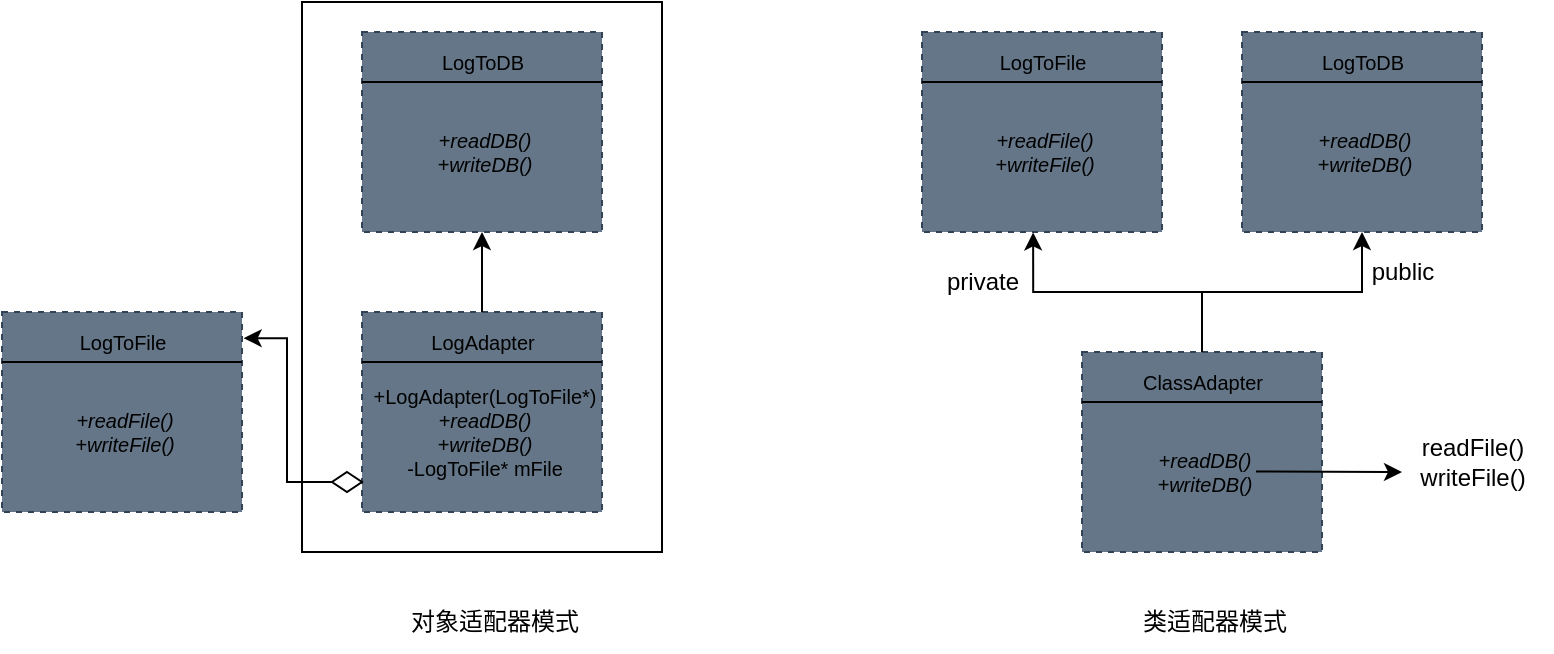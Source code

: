 <mxfile>
    <diagram id="qAygzQmTLxpcZLkCED5N" name="第 1 页">
        <mxGraphModel dx="643" dy="373" grid="1" gridSize="10" guides="1" tooltips="1" connect="1" arrows="1" fold="1" page="1" pageScale="1" pageWidth="827" pageHeight="1169" math="0" shadow="0">
            <root>
                <mxCell id="0"/>
                <mxCell id="1" parent="0"/>
                <mxCell id="16" value="" style="whiteSpace=wrap;html=1;" parent="1" vertex="1">
                    <mxGeometry x="250" y="85" width="180" height="275" as="geometry"/>
                </mxCell>
                <mxCell id="2" value="" style="group" parent="1" vertex="1" connectable="0">
                    <mxGeometry x="280" y="240" width="131" height="100" as="geometry"/>
                </mxCell>
                <mxCell id="3" value="" style="whiteSpace=wrap;html=1;fontSize=10;fillColor=#647687;fontColor=#ffffff;strokeColor=#314354;dashed=1;" parent="2" vertex="1">
                    <mxGeometry width="120" height="100" as="geometry"/>
                </mxCell>
                <mxCell id="4" style="edgeStyle=none;html=1;exitX=0;exitY=0.25;exitDx=0;exitDy=0;entryX=1;entryY=0.25;entryDx=0;entryDy=0;fontSize=10;endArrow=none;endFill=0;" parent="2" source="3" target="3" edge="1">
                    <mxGeometry relative="1" as="geometry"/>
                </mxCell>
                <mxCell id="5" value="LogAdapter" style="text;html=1;align=center;verticalAlign=middle;resizable=0;points=[];autosize=1;strokeColor=none;fillColor=none;fontSize=10;dashed=1;" parent="2" vertex="1">
                    <mxGeometry x="20" width="80" height="30" as="geometry"/>
                </mxCell>
                <mxCell id="6" value="+LogAdapter(LogToFile*)&lt;br&gt;&lt;i&gt;+readDB()&lt;br&gt;+writeDB()&lt;/i&gt;&lt;br&gt;-LogToFile* mFile" style="text;html=1;align=center;verticalAlign=middle;resizable=0;points=[];autosize=1;strokeColor=none;fillColor=none;fontSize=10;dashed=1;" parent="2" vertex="1">
                    <mxGeometry x="-4" y="30" width="130" height="60" as="geometry"/>
                </mxCell>
                <mxCell id="7" value="" style="group" parent="1" vertex="1" connectable="0">
                    <mxGeometry x="280" y="100" width="150" height="290" as="geometry"/>
                </mxCell>
                <mxCell id="8" value="" style="whiteSpace=wrap;html=1;fontSize=10;fillColor=#647687;fontColor=#ffffff;strokeColor=#314354;dashed=1;" parent="7" vertex="1">
                    <mxGeometry width="120" height="100" as="geometry"/>
                </mxCell>
                <mxCell id="9" style="edgeStyle=none;html=1;exitX=0;exitY=0.25;exitDx=0;exitDy=0;entryX=1;entryY=0.25;entryDx=0;entryDy=0;fontSize=10;endArrow=none;endFill=0;" parent="7" source="8" target="8" edge="1">
                    <mxGeometry relative="1" as="geometry"/>
                </mxCell>
                <mxCell id="10" value="LogToDB" style="text;html=1;align=center;verticalAlign=middle;resizable=0;points=[];autosize=1;strokeColor=none;fillColor=none;fontSize=10;dashed=1;" parent="7" vertex="1">
                    <mxGeometry x="30" width="60" height="30" as="geometry"/>
                </mxCell>
                <mxCell id="11" value="&lt;i&gt;+readDB()&lt;br&gt;+writeDB()&lt;/i&gt;" style="text;html=1;align=center;verticalAlign=middle;resizable=0;points=[];autosize=1;strokeColor=none;fillColor=none;fontSize=10;dashed=1;" parent="7" vertex="1">
                    <mxGeometry x="26" y="40" width="70" height="40" as="geometry"/>
                </mxCell>
                <mxCell id="14" style="edgeStyle=none;html=1;entryX=0.5;entryY=1;entryDx=0;entryDy=0;" parent="1" source="5" target="8" edge="1">
                    <mxGeometry relative="1" as="geometry"/>
                </mxCell>
                <mxCell id="18" value="对象适配器模式" style="text;html=1;align=center;verticalAlign=middle;resizable=0;points=[];autosize=1;strokeColor=none;fillColor=none;" parent="1" vertex="1">
                    <mxGeometry x="290.5" y="380" width="110" height="30" as="geometry"/>
                </mxCell>
                <mxCell id="20" value="" style="group" parent="1" vertex="1" connectable="0">
                    <mxGeometry x="100" y="240" width="131" height="100" as="geometry"/>
                </mxCell>
                <mxCell id="21" value="" style="whiteSpace=wrap;html=1;fontSize=10;fillColor=#647687;fontColor=#ffffff;strokeColor=#314354;dashed=1;" parent="20" vertex="1">
                    <mxGeometry width="120" height="100" as="geometry"/>
                </mxCell>
                <mxCell id="22" style="edgeStyle=none;html=1;exitX=0;exitY=0.25;exitDx=0;exitDy=0;entryX=1;entryY=0.25;entryDx=0;entryDy=0;fontSize=10;endArrow=none;endFill=0;" parent="20" source="21" target="21" edge="1">
                    <mxGeometry relative="1" as="geometry"/>
                </mxCell>
                <mxCell id="23" value="LogToFile" style="text;html=1;align=center;verticalAlign=middle;resizable=0;points=[];autosize=1;strokeColor=none;fillColor=none;fontSize=10;dashed=1;" parent="20" vertex="1">
                    <mxGeometry x="25" width="70" height="30" as="geometry"/>
                </mxCell>
                <mxCell id="24" value="&lt;i&gt;+readFile()&lt;br&gt;+writeFile()&lt;/i&gt;" style="text;html=1;align=center;verticalAlign=middle;resizable=0;points=[];autosize=1;strokeColor=none;fillColor=none;fontSize=10;dashed=1;" parent="20" vertex="1">
                    <mxGeometry x="26" y="40" width="70" height="40" as="geometry"/>
                </mxCell>
                <mxCell id="26" style="edgeStyle=orthogonalEdgeStyle;html=1;exitX=0;exitY=0.5;exitDx=0;exitDy=0;rounded=0;entryX=1.007;entryY=0.131;entryDx=0;entryDy=0;entryPerimeter=0;" parent="1" source="25" target="21" edge="1">
                    <mxGeometry relative="1" as="geometry">
                        <mxPoint x="230" y="290" as="targetPoint"/>
                    </mxGeometry>
                </mxCell>
                <mxCell id="25" value="" style="rhombus;whiteSpace=wrap;html=1;fontSize=10;" parent="1" vertex="1">
                    <mxGeometry x="265" y="320" width="15" height="10" as="geometry"/>
                </mxCell>
                <mxCell id="27" value="" style="group" vertex="1" connectable="0" parent="1">
                    <mxGeometry x="560" y="100" width="131" height="100" as="geometry"/>
                </mxCell>
                <mxCell id="28" value="" style="whiteSpace=wrap;html=1;fontSize=10;fillColor=#647687;fontColor=#ffffff;strokeColor=#314354;dashed=1;" vertex="1" parent="27">
                    <mxGeometry width="120" height="100" as="geometry"/>
                </mxCell>
                <mxCell id="29" style="edgeStyle=none;html=1;exitX=0;exitY=0.25;exitDx=0;exitDy=0;entryX=1;entryY=0.25;entryDx=0;entryDy=0;fontSize=10;endArrow=none;endFill=0;" edge="1" parent="27" source="28" target="28">
                    <mxGeometry relative="1" as="geometry"/>
                </mxCell>
                <mxCell id="30" value="LogToFile" style="text;html=1;align=center;verticalAlign=middle;resizable=0;points=[];autosize=1;strokeColor=none;fillColor=none;fontSize=10;dashed=1;" vertex="1" parent="27">
                    <mxGeometry x="25" width="70" height="30" as="geometry"/>
                </mxCell>
                <mxCell id="31" value="&lt;i&gt;+readFile()&lt;br&gt;+writeFile()&lt;/i&gt;" style="text;html=1;align=center;verticalAlign=middle;resizable=0;points=[];autosize=1;strokeColor=none;fillColor=none;fontSize=10;dashed=1;" vertex="1" parent="27">
                    <mxGeometry x="26" y="40" width="70" height="40" as="geometry"/>
                </mxCell>
                <mxCell id="35" value="" style="group" vertex="1" connectable="0" parent="1">
                    <mxGeometry x="720" y="100" width="131" height="100" as="geometry"/>
                </mxCell>
                <mxCell id="36" value="" style="whiteSpace=wrap;html=1;fontSize=10;fillColor=#647687;fontColor=#ffffff;strokeColor=#314354;dashed=1;" vertex="1" parent="35">
                    <mxGeometry width="120" height="100" as="geometry"/>
                </mxCell>
                <mxCell id="37" style="edgeStyle=none;html=1;exitX=0;exitY=0.25;exitDx=0;exitDy=0;entryX=1;entryY=0.25;entryDx=0;entryDy=0;fontSize=10;endArrow=none;endFill=0;" edge="1" parent="35" source="36" target="36">
                    <mxGeometry relative="1" as="geometry"/>
                </mxCell>
                <mxCell id="38" value="LogToDB" style="text;html=1;align=center;verticalAlign=middle;resizable=0;points=[];autosize=1;strokeColor=none;fillColor=none;fontSize=10;dashed=1;" vertex="1" parent="35">
                    <mxGeometry x="30" width="60" height="30" as="geometry"/>
                </mxCell>
                <mxCell id="39" value="&lt;i&gt;+readDB()&lt;br&gt;+writeDB()&lt;/i&gt;" style="text;html=1;align=center;verticalAlign=middle;resizable=0;points=[];autosize=1;strokeColor=none;fillColor=none;fontSize=10;dashed=1;" vertex="1" parent="35">
                    <mxGeometry x="26" y="40" width="70" height="40" as="geometry"/>
                </mxCell>
                <mxCell id="40" value="" style="group" vertex="1" connectable="0" parent="1">
                    <mxGeometry x="640" y="260" width="131" height="100" as="geometry"/>
                </mxCell>
                <mxCell id="41" value="" style="whiteSpace=wrap;html=1;fontSize=10;fillColor=#647687;fontColor=#ffffff;strokeColor=#314354;dashed=1;" vertex="1" parent="40">
                    <mxGeometry width="120" height="100" as="geometry"/>
                </mxCell>
                <mxCell id="42" style="edgeStyle=none;html=1;exitX=0;exitY=0.25;exitDx=0;exitDy=0;entryX=1;entryY=0.25;entryDx=0;entryDy=0;fontSize=10;endArrow=none;endFill=0;" edge="1" parent="40" source="41" target="41">
                    <mxGeometry relative="1" as="geometry"/>
                </mxCell>
                <mxCell id="43" value="ClassAdapter" style="text;html=1;align=center;verticalAlign=middle;resizable=0;points=[];autosize=1;strokeColor=none;fillColor=none;fontSize=10;dashed=1;" vertex="1" parent="40">
                    <mxGeometry x="20" width="80" height="30" as="geometry"/>
                </mxCell>
                <mxCell id="44" value="&lt;i&gt;+readDB()&lt;br&gt;+writeDB()&lt;/i&gt;" style="text;html=1;align=center;verticalAlign=middle;resizable=0;points=[];autosize=1;strokeColor=none;fillColor=none;fontSize=10;dashed=1;" vertex="1" parent="40">
                    <mxGeometry x="26" y="40" width="70" height="40" as="geometry"/>
                </mxCell>
                <mxCell id="47" value="" style="edgeStyle=none;orthogonalLoop=1;jettySize=auto;html=1;rounded=0;" edge="1" parent="40">
                    <mxGeometry width="100" relative="1" as="geometry">
                        <mxPoint x="87" y="59.71" as="sourcePoint"/>
                        <mxPoint x="160" y="60" as="targetPoint"/>
                        <Array as="points"/>
                    </mxGeometry>
                </mxCell>
                <mxCell id="45" style="edgeStyle=orthogonalEdgeStyle;html=1;entryX=0.463;entryY=1.002;entryDx=0;entryDy=0;entryPerimeter=0;rounded=0;" edge="1" parent="1" source="41" target="28">
                    <mxGeometry relative="1" as="geometry"/>
                </mxCell>
                <mxCell id="46" style="edgeStyle=orthogonalEdgeStyle;rounded=0;html=1;entryX=0.5;entryY=1;entryDx=0;entryDy=0;" edge="1" parent="1" source="43" target="36">
                    <mxGeometry relative="1" as="geometry"/>
                </mxCell>
                <mxCell id="48" value="readFile()&lt;br&gt;writeFile()" style="text;html=1;align=center;verticalAlign=middle;resizable=0;points=[];autosize=1;strokeColor=none;fillColor=none;" vertex="1" parent="1">
                    <mxGeometry x="795" y="295" width="80" height="40" as="geometry"/>
                </mxCell>
                <mxCell id="49" value="类适配器模式" style="text;html=1;align=center;verticalAlign=middle;resizable=0;points=[];autosize=1;strokeColor=none;fillColor=none;" vertex="1" parent="1">
                    <mxGeometry x="655.5" y="380" width="100" height="30" as="geometry"/>
                </mxCell>
                <mxCell id="50" value="private" style="text;html=1;align=center;verticalAlign=middle;resizable=0;points=[];autosize=1;strokeColor=none;fillColor=none;" vertex="1" parent="1">
                    <mxGeometry x="560" y="210" width="60" height="30" as="geometry"/>
                </mxCell>
                <mxCell id="51" value="public" style="text;html=1;align=center;verticalAlign=middle;resizable=0;points=[];autosize=1;strokeColor=none;fillColor=none;" vertex="1" parent="1">
                    <mxGeometry x="775" y="205" width="50" height="30" as="geometry"/>
                </mxCell>
            </root>
        </mxGraphModel>
    </diagram>
</mxfile>